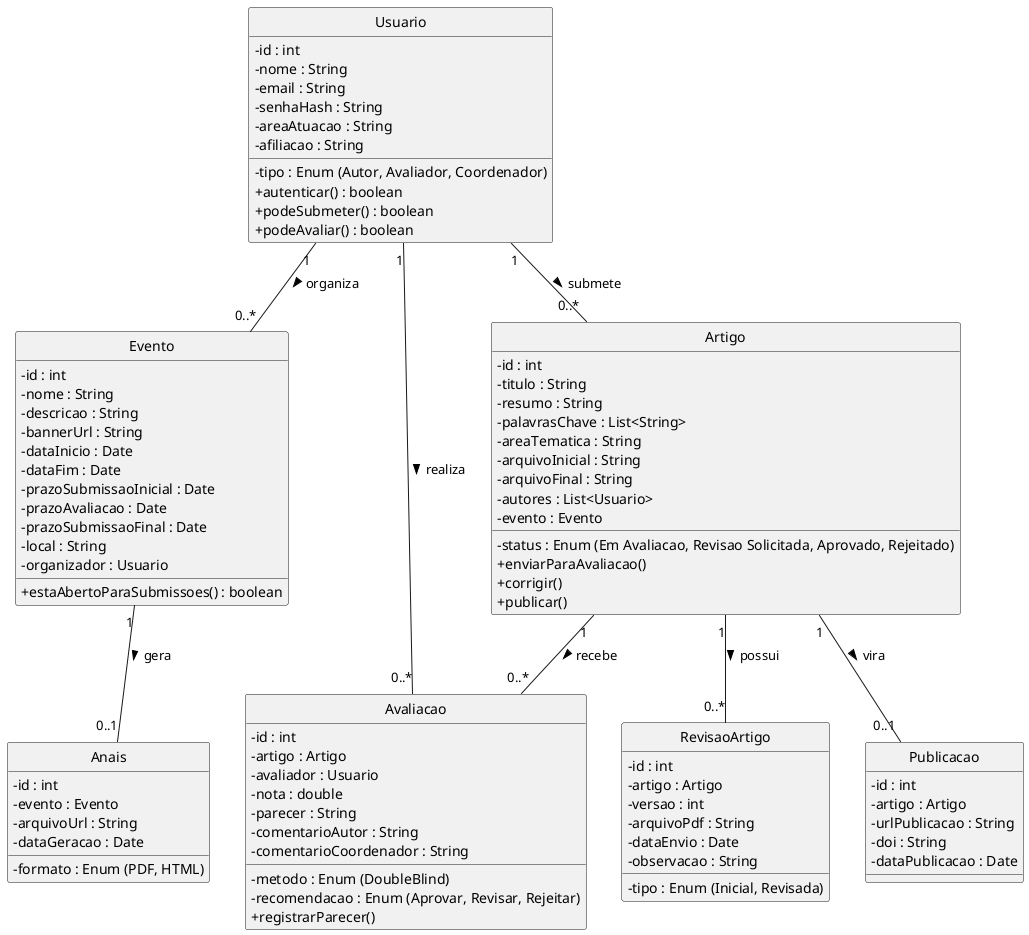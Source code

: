 @startuml

hide circle
skinparam classAttributeIconSize 0

class Usuario {
  - id : int
  - nome : String
  - email : String
  - senhaHash : String
  - tipo : Enum (Autor, Avaliador, Coordenador)
  - areaAtuacao : String
  - afiliacao : String
  + autenticar() : boolean
  + podeSubmeter() : boolean
  + podeAvaliar() : boolean
}

class Evento {
  - id : int
  - nome : String
  - descricao : String
  - bannerUrl : String
  - dataInicio : Date
  - dataFim : Date
  - prazoSubmissaoInicial : Date
  - prazoAvaliacao : Date
  - prazoSubmissaoFinal : Date
  - local : String
  - organizador : Usuario
  + estaAbertoParaSubmissoes() : boolean
}

class Artigo {
  - id : int
  - titulo : String
  - resumo : String
  - palavrasChave : List<String>
  - areaTematica : String
  - arquivoInicial : String
  - arquivoFinal : String
  - status : Enum (Em Avaliacao, Revisao Solicitada, Aprovado, Rejeitado)
  - autores : List<Usuario>
  - evento : Evento
  + enviarParaAvaliacao()
  + corrigir()
  + publicar()
}

class Avaliacao {
  - id : int
  - artigo : Artigo
  - avaliador : Usuario
  - metodo : Enum (DoubleBlind)
  - nota : double
  - parecer : String
  - comentarioAutor : String
  - comentarioCoordenador : String
  - recomendacao : Enum (Aprovar, Revisar, Rejeitar)
  + registrarParecer()
}

class RevisaoArtigo {
  - id : int
  - artigo : Artigo
  - versao : int
  - tipo : Enum (Inicial, Revisada)
  - arquivoPdf : String
  - dataEnvio : Date
  - observacao : String
}

class Publicacao {
  - id : int
  - artigo : Artigo
  - urlPublicacao : String
  - doi : String
  - dataPublicacao : Date
}

class Anais {
  - id : int
  - evento : Evento
  - formato : Enum (PDF, HTML)
  - arquivoUrl : String
  - dataGeracao : Date
}

Usuario "1" -- "0..*" Evento : organiza >
Usuario "1" -- "0..*" Artigo : submete >
Artigo "1" -- "0..*" Avaliacao : recebe >
Usuario "1" -- "0..*" Avaliacao : realiza >
Artigo "1" -- "0..*" RevisaoArtigo : possui >
Artigo "1" -- "0..1" Publicacao : vira >
Evento "1" -- "0..1" Anais : gera >

@enduml
